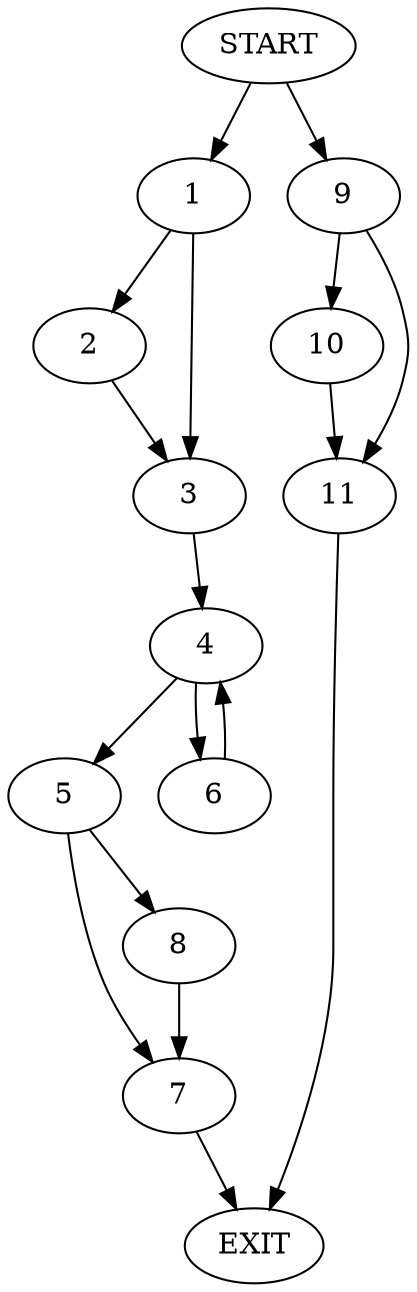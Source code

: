 digraph {
0 [label="START"]
12 [label="EXIT"]
0 -> 1
1 -> 2
1 -> 3
2 -> 3
3 -> 4
4 -> 5
4 -> 6
5 -> 7
5 -> 8
6 -> 4
8 -> 7
7 -> 12
0 -> 9
9 -> 10
9 -> 11
11 -> 12
10 -> 11
}
